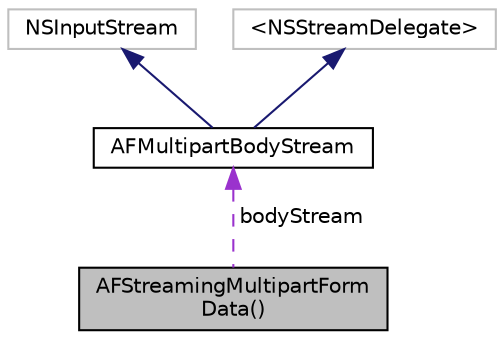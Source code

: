 digraph "AFStreamingMultipartFormData()"
{
  edge [fontname="Helvetica",fontsize="10",labelfontname="Helvetica",labelfontsize="10"];
  node [fontname="Helvetica",fontsize="10",shape=record];
  Node1 [label="AFStreamingMultipartForm\lData()",height=0.2,width=0.4,color="black", fillcolor="grey75", style="filled" fontcolor="black"];
  Node2 -> Node1 [dir="back",color="darkorchid3",fontsize="10",style="dashed",label=" bodyStream" ,fontname="Helvetica"];
  Node2 [label="AFMultipartBodyStream",height=0.2,width=0.4,color="black", fillcolor="white", style="filled",URL="$interface_a_f_multipart_body_stream.html"];
  Node3 -> Node2 [dir="back",color="midnightblue",fontsize="10",style="solid",fontname="Helvetica"];
  Node3 [label="NSInputStream",height=0.2,width=0.4,color="grey75", fillcolor="white", style="filled"];
  Node4 -> Node2 [dir="back",color="midnightblue",fontsize="10",style="solid",fontname="Helvetica"];
  Node4 [label="\<NSStreamDelegate\>",height=0.2,width=0.4,color="grey75", fillcolor="white", style="filled"];
}
